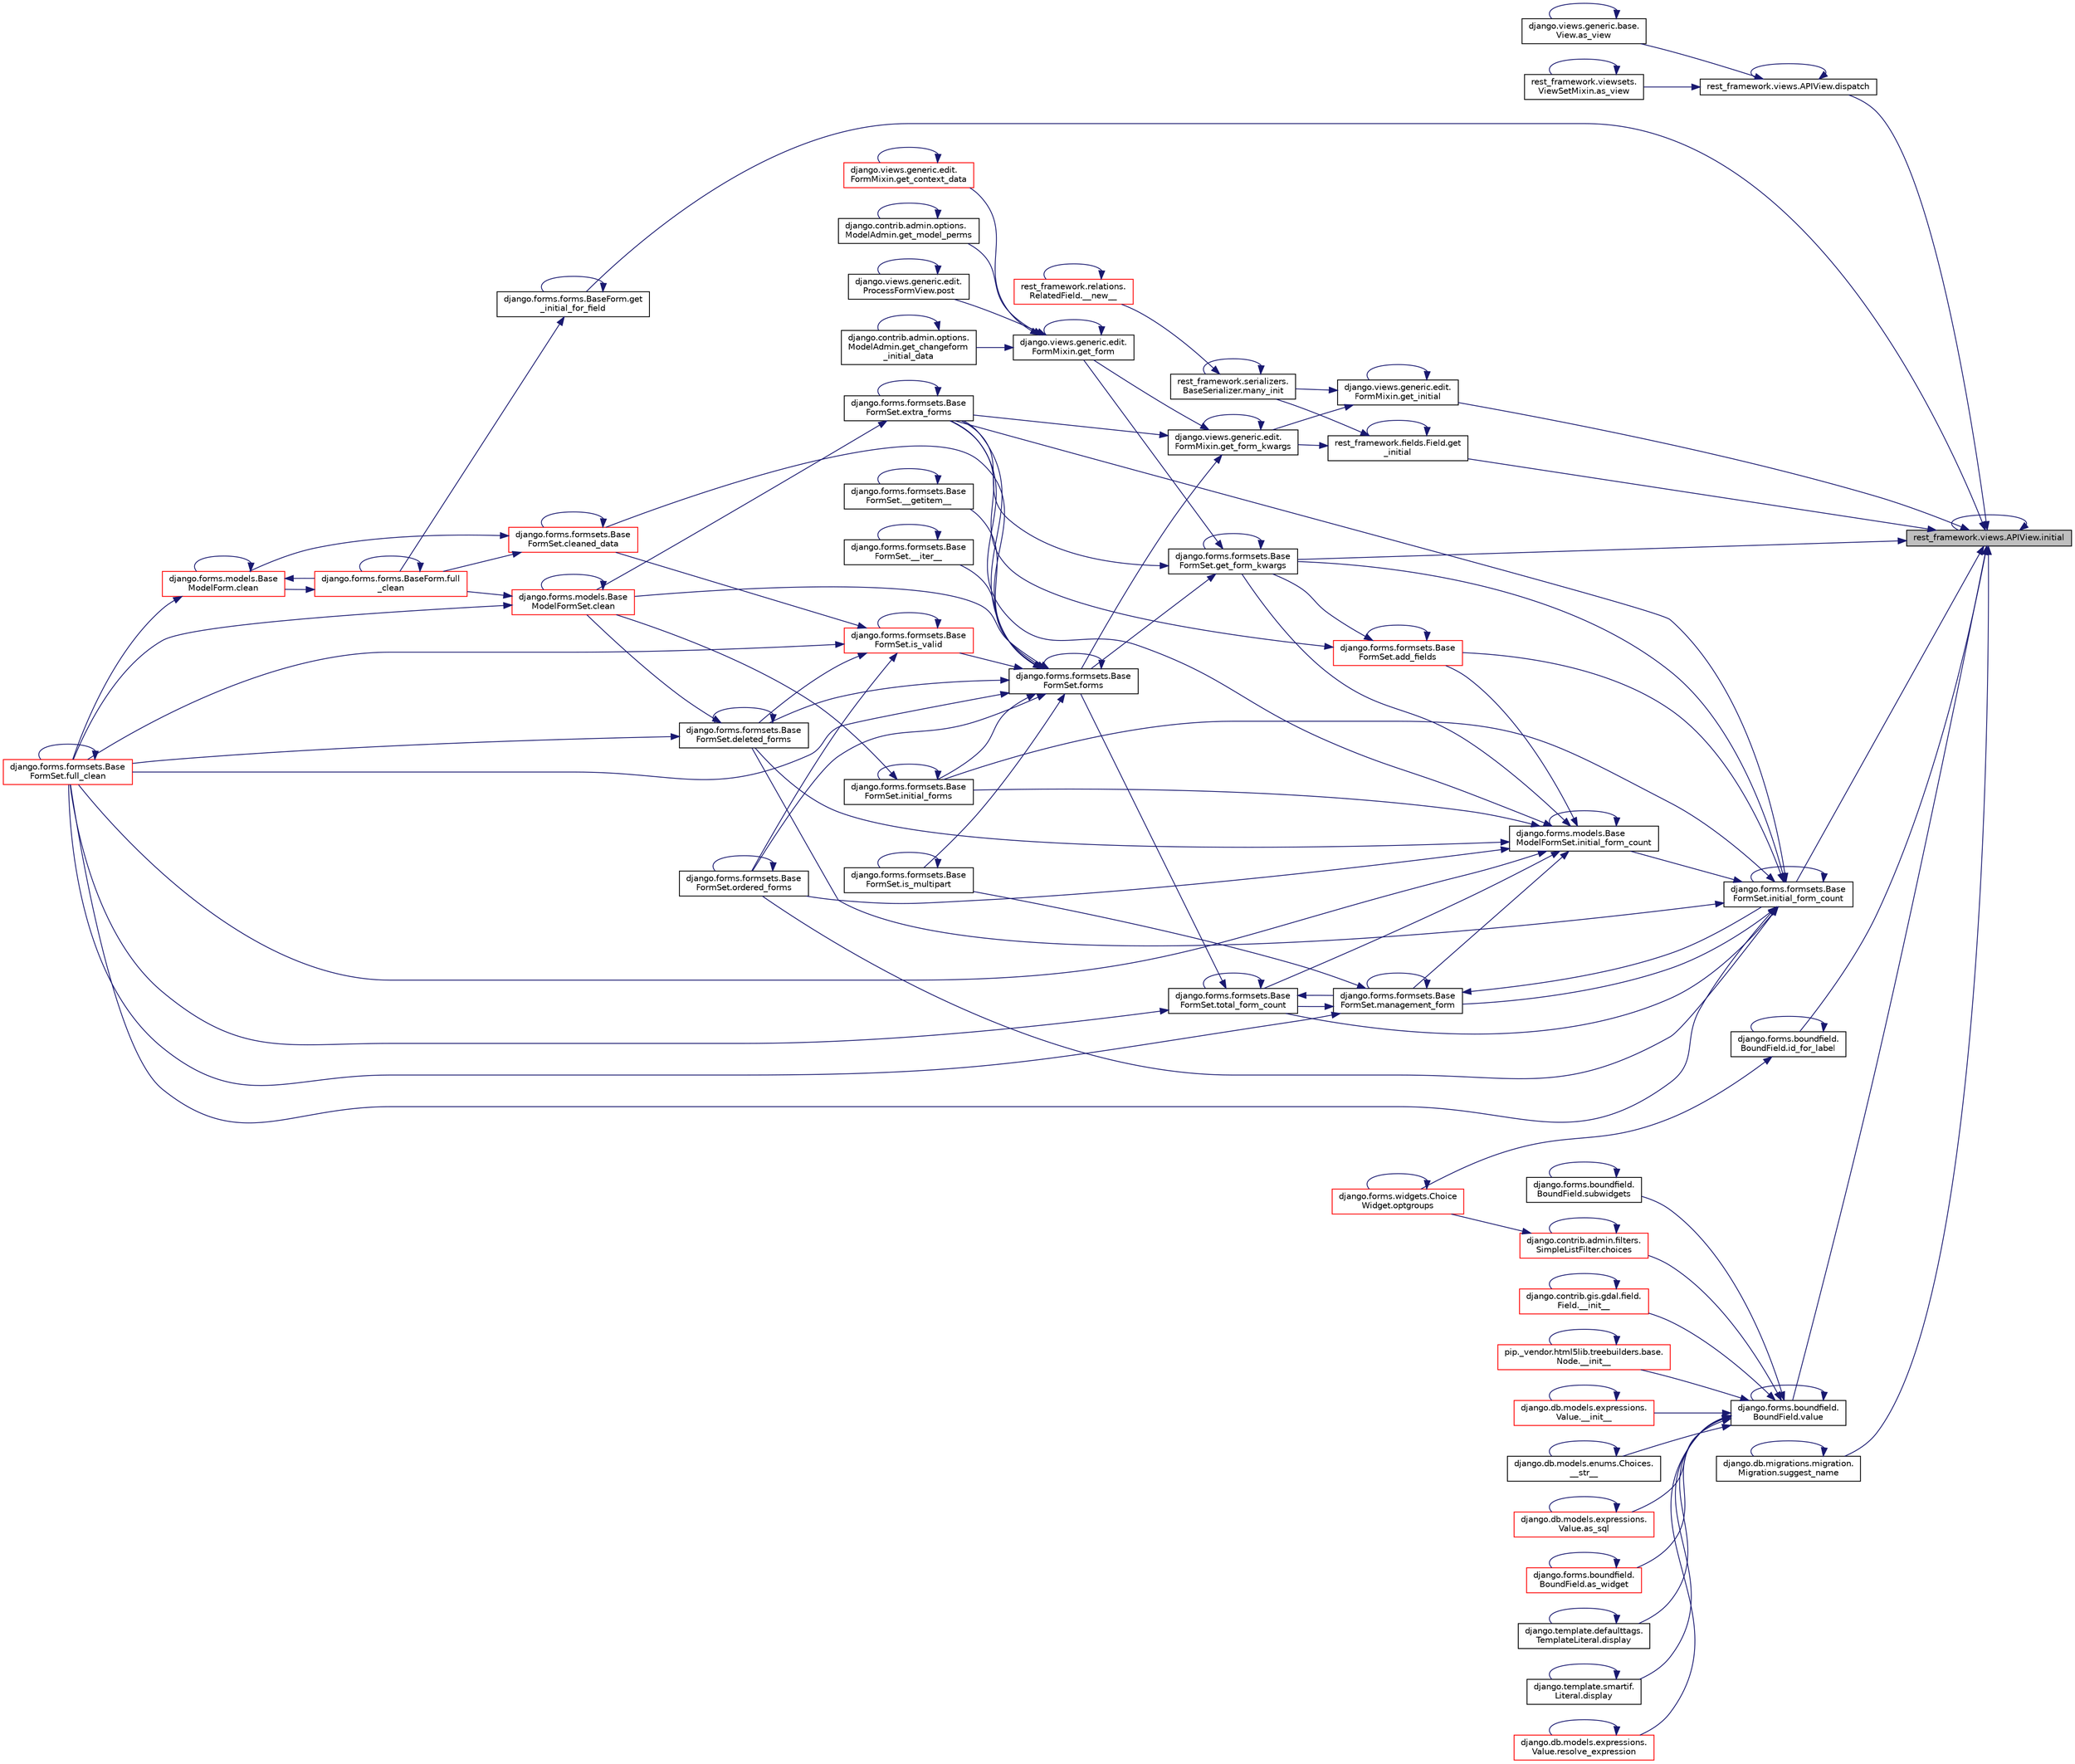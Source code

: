digraph "rest_framework.views.APIView.initial"
{
 // LATEX_PDF_SIZE
  edge [fontname="Helvetica",fontsize="10",labelfontname="Helvetica",labelfontsize="10"];
  node [fontname="Helvetica",fontsize="10",shape=record];
  rankdir="RL";
  Node1 [label="rest_framework.views.APIView.initial",height=0.2,width=0.4,color="black", fillcolor="grey75", style="filled", fontcolor="black",tooltip=" "];
  Node1 -> Node2 [dir="back",color="midnightblue",fontsize="10",style="solid",fontname="Helvetica"];
  Node2 [label="rest_framework.views.APIView.dispatch",height=0.2,width=0.4,color="black", fillcolor="white", style="filled",URL="$d3/d7d/classrest__framework_1_1views_1_1_a_p_i_view.html#ac546f29e049369a62a3bd24a3f596c71",tooltip=" "];
  Node2 -> Node3 [dir="back",color="midnightblue",fontsize="10",style="solid",fontname="Helvetica"];
  Node3 [label="django.views.generic.base.\lView.as_view",height=0.2,width=0.4,color="black", fillcolor="white", style="filled",URL="$d0/ddc/classdjango_1_1views_1_1generic_1_1base_1_1_view.html#ac26fa050293a6501f919db1807ea0118",tooltip=" "];
  Node3 -> Node3 [dir="back",color="midnightblue",fontsize="10",style="solid",fontname="Helvetica"];
  Node2 -> Node4 [dir="back",color="midnightblue",fontsize="10",style="solid",fontname="Helvetica"];
  Node4 [label="rest_framework.viewsets.\lViewSetMixin.as_view",height=0.2,width=0.4,color="black", fillcolor="white", style="filled",URL="$d9/d8d/classrest__framework_1_1viewsets_1_1_view_set_mixin.html#ab57221a68375dfaf9b829641d1c712e4",tooltip=" "];
  Node4 -> Node4 [dir="back",color="midnightblue",fontsize="10",style="solid",fontname="Helvetica"];
  Node2 -> Node2 [dir="back",color="midnightblue",fontsize="10",style="solid",fontname="Helvetica"];
  Node1 -> Node5 [dir="back",color="midnightblue",fontsize="10",style="solid",fontname="Helvetica"];
  Node5 [label="django.forms.formsets.Base\lFormSet.get_form_kwargs",height=0.2,width=0.4,color="black", fillcolor="white", style="filled",URL="$d5/d7f/classdjango_1_1forms_1_1formsets_1_1_base_form_set.html#a88de5b295c9504269cae259b3bcefc93",tooltip=" "];
  Node5 -> Node6 [dir="back",color="midnightblue",fontsize="10",style="solid",fontname="Helvetica"];
  Node6 [label="django.forms.formsets.Base\lFormSet.extra_forms",height=0.2,width=0.4,color="black", fillcolor="white", style="filled",URL="$d5/d7f/classdjango_1_1forms_1_1formsets_1_1_base_form_set.html#a9487b6c0ea825975b119b5a0e989d0a3",tooltip=" "];
  Node6 -> Node7 [dir="back",color="midnightblue",fontsize="10",style="solid",fontname="Helvetica"];
  Node7 [label="django.forms.models.Base\lModelFormSet.clean",height=0.2,width=0.4,color="red", fillcolor="white", style="filled",URL="$d5/d31/classdjango_1_1forms_1_1models_1_1_base_model_form_set.html#aeb5f8ac417ef44d2a90e7502ccf90482",tooltip=" "];
  Node7 -> Node7 [dir="back",color="midnightblue",fontsize="10",style="solid",fontname="Helvetica"];
  Node7 -> Node8 [dir="back",color="midnightblue",fontsize="10",style="solid",fontname="Helvetica"];
  Node8 [label="django.forms.forms.BaseForm.full\l_clean",height=0.2,width=0.4,color="red", fillcolor="white", style="filled",URL="$d8/d44/classdjango_1_1forms_1_1forms_1_1_base_form.html#acb359d947a031d78659b4d55addd67fc",tooltip=" "];
  Node8 -> Node9 [dir="back",color="midnightblue",fontsize="10",style="solid",fontname="Helvetica"];
  Node9 [label="django.forms.models.Base\lModelForm.clean",height=0.2,width=0.4,color="red", fillcolor="white", style="filled",URL="$d8/dd8/classdjango_1_1forms_1_1models_1_1_base_model_form.html#abbcddac6d29c87ce3f49fba983f5df0a",tooltip=" "];
  Node9 -> Node9 [dir="back",color="midnightblue",fontsize="10",style="solid",fontname="Helvetica"];
  Node9 -> Node8 [dir="back",color="midnightblue",fontsize="10",style="solid",fontname="Helvetica"];
  Node9 -> Node10 [dir="back",color="midnightblue",fontsize="10",style="solid",fontname="Helvetica"];
  Node10 [label="django.forms.formsets.Base\lFormSet.full_clean",height=0.2,width=0.4,color="red", fillcolor="white", style="filled",URL="$d5/d7f/classdjango_1_1forms_1_1formsets_1_1_base_form_set.html#ab85a836f8efaf3f794e9c34d427967f7",tooltip=" "];
  Node10 -> Node10 [dir="back",color="midnightblue",fontsize="10",style="solid",fontname="Helvetica"];
  Node8 -> Node8 [dir="back",color="midnightblue",fontsize="10",style="solid",fontname="Helvetica"];
  Node7 -> Node10 [dir="back",color="midnightblue",fontsize="10",style="solid",fontname="Helvetica"];
  Node6 -> Node6 [dir="back",color="midnightblue",fontsize="10",style="solid",fontname="Helvetica"];
  Node5 -> Node401 [dir="back",color="midnightblue",fontsize="10",style="solid",fontname="Helvetica"];
  Node401 [label="django.forms.formsets.Base\lFormSet.forms",height=0.2,width=0.4,color="black", fillcolor="white", style="filled",URL="$d5/d7f/classdjango_1_1forms_1_1formsets_1_1_base_form_set.html#a70cad149ce8de04397ad6b31f5f5497c",tooltip=" "];
  Node401 -> Node402 [dir="back",color="midnightblue",fontsize="10",style="solid",fontname="Helvetica"];
  Node402 [label="django.forms.formsets.Base\lFormSet.__getitem__",height=0.2,width=0.4,color="black", fillcolor="white", style="filled",URL="$d5/d7f/classdjango_1_1forms_1_1formsets_1_1_base_form_set.html#a91e2374798dcd45eb1ed3b43a52ee6f9",tooltip=" "];
  Node402 -> Node402 [dir="back",color="midnightblue",fontsize="10",style="solid",fontname="Helvetica"];
  Node401 -> Node403 [dir="back",color="midnightblue",fontsize="10",style="solid",fontname="Helvetica"];
  Node403 [label="django.forms.formsets.Base\lFormSet.__iter__",height=0.2,width=0.4,color="black", fillcolor="white", style="filled",URL="$d5/d7f/classdjango_1_1forms_1_1formsets_1_1_base_form_set.html#ae196defd484498c8d52ae9da48064e30",tooltip=" "];
  Node403 -> Node403 [dir="back",color="midnightblue",fontsize="10",style="solid",fontname="Helvetica"];
  Node401 -> Node7 [dir="back",color="midnightblue",fontsize="10",style="solid",fontname="Helvetica"];
  Node401 -> Node161 [dir="back",color="midnightblue",fontsize="10",style="solid",fontname="Helvetica"];
  Node161 [label="django.forms.formsets.Base\lFormSet.cleaned_data",height=0.2,width=0.4,color="red", fillcolor="white", style="filled",URL="$d5/d7f/classdjango_1_1forms_1_1formsets_1_1_base_form_set.html#aa38b8e30dcee162b6d31447ab61d43fc",tooltip=" "];
  Node161 -> Node9 [dir="back",color="midnightblue",fontsize="10",style="solid",fontname="Helvetica"];
  Node161 -> Node161 [dir="back",color="midnightblue",fontsize="10",style="solid",fontname="Helvetica"];
  Node161 -> Node8 [dir="back",color="midnightblue",fontsize="10",style="solid",fontname="Helvetica"];
  Node401 -> Node191 [dir="back",color="midnightblue",fontsize="10",style="solid",fontname="Helvetica"];
  Node191 [label="django.forms.formsets.Base\lFormSet.deleted_forms",height=0.2,width=0.4,color="black", fillcolor="white", style="filled",URL="$d5/d7f/classdjango_1_1forms_1_1formsets_1_1_base_form_set.html#a83a631f99dd905ea879d33b0675bc55a",tooltip=" "];
  Node191 -> Node7 [dir="back",color="midnightblue",fontsize="10",style="solid",fontname="Helvetica"];
  Node191 -> Node191 [dir="back",color="midnightblue",fontsize="10",style="solid",fontname="Helvetica"];
  Node191 -> Node10 [dir="back",color="midnightblue",fontsize="10",style="solid",fontname="Helvetica"];
  Node401 -> Node6 [dir="back",color="midnightblue",fontsize="10",style="solid",fontname="Helvetica"];
  Node401 -> Node401 [dir="back",color="midnightblue",fontsize="10",style="solid",fontname="Helvetica"];
  Node401 -> Node10 [dir="back",color="midnightblue",fontsize="10",style="solid",fontname="Helvetica"];
  Node401 -> Node404 [dir="back",color="midnightblue",fontsize="10",style="solid",fontname="Helvetica"];
  Node404 [label="django.forms.formsets.Base\lFormSet.initial_forms",height=0.2,width=0.4,color="black", fillcolor="white", style="filled",URL="$d5/d7f/classdjango_1_1forms_1_1formsets_1_1_base_form_set.html#a5737e5748c53c62f3c9f3b585e4d5ccb",tooltip=" "];
  Node404 -> Node7 [dir="back",color="midnightblue",fontsize="10",style="solid",fontname="Helvetica"];
  Node404 -> Node404 [dir="back",color="midnightblue",fontsize="10",style="solid",fontname="Helvetica"];
  Node401 -> Node405 [dir="back",color="midnightblue",fontsize="10",style="solid",fontname="Helvetica"];
  Node405 [label="django.forms.formsets.Base\lFormSet.is_multipart",height=0.2,width=0.4,color="black", fillcolor="white", style="filled",URL="$d5/d7f/classdjango_1_1forms_1_1formsets_1_1_base_form_set.html#a7f165e455152051eb7d92f849e23fe23",tooltip=" "];
  Node405 -> Node405 [dir="back",color="midnightblue",fontsize="10",style="solid",fontname="Helvetica"];
  Node401 -> Node201 [dir="back",color="midnightblue",fontsize="10",style="solid",fontname="Helvetica"];
  Node201 [label="django.forms.formsets.Base\lFormSet.is_valid",height=0.2,width=0.4,color="red", fillcolor="white", style="filled",URL="$d5/d7f/classdjango_1_1forms_1_1formsets_1_1_base_form_set.html#ac556f386c1300678a3d58cbe8e9c7bef",tooltip=" "];
  Node201 -> Node161 [dir="back",color="midnightblue",fontsize="10",style="solid",fontname="Helvetica"];
  Node201 -> Node191 [dir="back",color="midnightblue",fontsize="10",style="solid",fontname="Helvetica"];
  Node201 -> Node10 [dir="back",color="midnightblue",fontsize="10",style="solid",fontname="Helvetica"];
  Node201 -> Node201 [dir="back",color="midnightblue",fontsize="10",style="solid",fontname="Helvetica"];
  Node201 -> Node192 [dir="back",color="midnightblue",fontsize="10",style="solid",fontname="Helvetica"];
  Node192 [label="django.forms.formsets.Base\lFormSet.ordered_forms",height=0.2,width=0.4,color="black", fillcolor="white", style="filled",URL="$d5/d7f/classdjango_1_1forms_1_1formsets_1_1_base_form_set.html#a91c44cf8c2c33e9317d96b70ada86fc1",tooltip=" "];
  Node192 -> Node192 [dir="back",color="midnightblue",fontsize="10",style="solid",fontname="Helvetica"];
  Node401 -> Node192 [dir="back",color="midnightblue",fontsize="10",style="solid",fontname="Helvetica"];
  Node5 -> Node406 [dir="back",color="midnightblue",fontsize="10",style="solid",fontname="Helvetica"];
  Node406 [label="django.views.generic.edit.\lFormMixin.get_form",height=0.2,width=0.4,color="black", fillcolor="white", style="filled",URL="$df/d6a/classdjango_1_1views_1_1generic_1_1edit_1_1_form_mixin.html#a3d957f143079aa2efc364b3fb73153e2",tooltip=" "];
  Node406 -> Node369 [dir="back",color="midnightblue",fontsize="10",style="solid",fontname="Helvetica"];
  Node369 [label="django.contrib.admin.options.\lModelAdmin.get_changeform\l_initial_data",height=0.2,width=0.4,color="black", fillcolor="white", style="filled",URL="$d5/d05/classdjango_1_1contrib_1_1admin_1_1options_1_1_model_admin.html#a0a240a707ea381d1b8ec1579f8955fb7",tooltip=" "];
  Node369 -> Node369 [dir="back",color="midnightblue",fontsize="10",style="solid",fontname="Helvetica"];
  Node406 -> Node372 [dir="back",color="midnightblue",fontsize="10",style="solid",fontname="Helvetica"];
  Node372 [label="django.views.generic.edit.\lFormMixin.get_context_data",height=0.2,width=0.4,color="red", fillcolor="white", style="filled",URL="$df/d6a/classdjango_1_1views_1_1generic_1_1edit_1_1_form_mixin.html#a255005d366a84c6e9cb8558c5591a182",tooltip=" "];
  Node372 -> Node372 [dir="back",color="midnightblue",fontsize="10",style="solid",fontname="Helvetica"];
  Node406 -> Node406 [dir="back",color="midnightblue",fontsize="10",style="solid",fontname="Helvetica"];
  Node406 -> Node373 [dir="back",color="midnightblue",fontsize="10",style="solid",fontname="Helvetica"];
  Node373 [label="django.contrib.admin.options.\lModelAdmin.get_model_perms",height=0.2,width=0.4,color="black", fillcolor="white", style="filled",URL="$d5/d05/classdjango_1_1contrib_1_1admin_1_1options_1_1_model_admin.html#a8367954850e2693afe42cf730ef76aff",tooltip=" "];
  Node373 -> Node373 [dir="back",color="midnightblue",fontsize="10",style="solid",fontname="Helvetica"];
  Node406 -> Node313 [dir="back",color="midnightblue",fontsize="10",style="solid",fontname="Helvetica"];
  Node313 [label="django.views.generic.edit.\lProcessFormView.post",height=0.2,width=0.4,color="black", fillcolor="white", style="filled",URL="$d1/d13/classdjango_1_1views_1_1generic_1_1edit_1_1_process_form_view.html#ab816695bc1e6677bc07ce473851547bb",tooltip=" "];
  Node313 -> Node313 [dir="back",color="midnightblue",fontsize="10",style="solid",fontname="Helvetica"];
  Node5 -> Node5 [dir="back",color="midnightblue",fontsize="10",style="solid",fontname="Helvetica"];
  Node1 -> Node677 [dir="back",color="midnightblue",fontsize="10",style="solid",fontname="Helvetica"];
  Node677 [label="django.views.generic.edit.\lFormMixin.get_initial",height=0.2,width=0.4,color="black", fillcolor="white", style="filled",URL="$df/d6a/classdjango_1_1views_1_1generic_1_1edit_1_1_form_mixin.html#ab814b4070196cb0e417553372b9852cf",tooltip=" "];
  Node677 -> Node408 [dir="back",color="midnightblue",fontsize="10",style="solid",fontname="Helvetica"];
  Node408 [label="django.views.generic.edit.\lFormMixin.get_form_kwargs",height=0.2,width=0.4,color="black", fillcolor="white", style="filled",URL="$df/d6a/classdjango_1_1views_1_1generic_1_1edit_1_1_form_mixin.html#a39553a35fb3f5f55c90d9f6355a57b78",tooltip=" "];
  Node408 -> Node6 [dir="back",color="midnightblue",fontsize="10",style="solid",fontname="Helvetica"];
  Node408 -> Node401 [dir="back",color="midnightblue",fontsize="10",style="solid",fontname="Helvetica"];
  Node408 -> Node406 [dir="back",color="midnightblue",fontsize="10",style="solid",fontname="Helvetica"];
  Node408 -> Node408 [dir="back",color="midnightblue",fontsize="10",style="solid",fontname="Helvetica"];
  Node677 -> Node677 [dir="back",color="midnightblue",fontsize="10",style="solid",fontname="Helvetica"];
  Node677 -> Node177 [dir="back",color="midnightblue",fontsize="10",style="solid",fontname="Helvetica"];
  Node177 [label="rest_framework.serializers.\lBaseSerializer.many_init",height=0.2,width=0.4,color="black", fillcolor="white", style="filled",URL="$d9/de7/classrest__framework_1_1serializers_1_1_base_serializer.html#aa66062b6866b3306c40d310e19b25971",tooltip=" "];
  Node177 -> Node178 [dir="back",color="midnightblue",fontsize="10",style="solid",fontname="Helvetica"];
  Node178 [label="rest_framework.relations.\lRelatedField.__new__",height=0.2,width=0.4,color="red", fillcolor="white", style="filled",URL="$d4/d5c/classrest__framework_1_1relations_1_1_related_field.html#a9c0045d2dbd9499413a1f48f03f74d1a",tooltip=" "];
  Node178 -> Node178 [dir="back",color="midnightblue",fontsize="10",style="solid",fontname="Helvetica"];
  Node177 -> Node177 [dir="back",color="midnightblue",fontsize="10",style="solid",fontname="Helvetica"];
  Node1 -> Node678 [dir="back",color="midnightblue",fontsize="10",style="solid",fontname="Helvetica"];
  Node678 [label="rest_framework.fields.Field.get\l_initial",height=0.2,width=0.4,color="black", fillcolor="white", style="filled",URL="$d9/d53/classrest__framework_1_1fields_1_1_field.html#a256c6b4d3978a71f5e6e4417135d59ed",tooltip=" "];
  Node678 -> Node408 [dir="back",color="midnightblue",fontsize="10",style="solid",fontname="Helvetica"];
  Node678 -> Node678 [dir="back",color="midnightblue",fontsize="10",style="solid",fontname="Helvetica"];
  Node678 -> Node177 [dir="back",color="midnightblue",fontsize="10",style="solid",fontname="Helvetica"];
  Node1 -> Node679 [dir="back",color="midnightblue",fontsize="10",style="solid",fontname="Helvetica"];
  Node679 [label="django.forms.forms.BaseForm.get\l_initial_for_field",height=0.2,width=0.4,color="black", fillcolor="white", style="filled",URL="$d8/d44/classdjango_1_1forms_1_1forms_1_1_base_form.html#a79a0f526b5f23804f3ad24878cbf3e91",tooltip=" "];
  Node679 -> Node8 [dir="back",color="midnightblue",fontsize="10",style="solid",fontname="Helvetica"];
  Node679 -> Node679 [dir="back",color="midnightblue",fontsize="10",style="solid",fontname="Helvetica"];
  Node1 -> Node680 [dir="back",color="midnightblue",fontsize="10",style="solid",fontname="Helvetica"];
  Node680 [label="django.forms.boundfield.\lBoundField.id_for_label",height=0.2,width=0.4,color="black", fillcolor="white", style="filled",URL="$da/d92/classdjango_1_1forms_1_1boundfield_1_1_bound_field.html#a9ba3ce7a1d435adef128c5a5d2aa8e21",tooltip=" "];
  Node680 -> Node680 [dir="back",color="midnightblue",fontsize="10",style="solid",fontname="Helvetica"];
  Node680 -> Node537 [dir="back",color="midnightblue",fontsize="10",style="solid",fontname="Helvetica"];
  Node537 [label="django.forms.widgets.Choice\lWidget.optgroups",height=0.2,width=0.4,color="red", fillcolor="white", style="filled",URL="$d5/d18/classdjango_1_1forms_1_1widgets_1_1_choice_widget.html#a69d858bf11924e506b9973702d2ba075",tooltip=" "];
  Node537 -> Node537 [dir="back",color="midnightblue",fontsize="10",style="solid",fontname="Helvetica"];
  Node1 -> Node1 [dir="back",color="midnightblue",fontsize="10",style="solid",fontname="Helvetica"];
  Node1 -> Node442 [dir="back",color="midnightblue",fontsize="10",style="solid",fontname="Helvetica"];
  Node442 [label="django.forms.formsets.Base\lFormSet.initial_form_count",height=0.2,width=0.4,color="black", fillcolor="white", style="filled",URL="$d5/d7f/classdjango_1_1forms_1_1formsets_1_1_base_form_set.html#a793420ef47cc932007c942f506a6be84",tooltip=" "];
  Node442 -> Node440 [dir="back",color="midnightblue",fontsize="10",style="solid",fontname="Helvetica"];
  Node440 [label="django.forms.formsets.Base\lFormSet.add_fields",height=0.2,width=0.4,color="red", fillcolor="white", style="filled",URL="$d5/d7f/classdjango_1_1forms_1_1formsets_1_1_base_form_set.html#a5139435e68b424b423f9b672f192ced6",tooltip=" "];
  Node440 -> Node440 [dir="back",color="midnightblue",fontsize="10",style="solid",fontname="Helvetica"];
  Node440 -> Node6 [dir="back",color="midnightblue",fontsize="10",style="solid",fontname="Helvetica"];
  Node440 -> Node5 [dir="back",color="midnightblue",fontsize="10",style="solid",fontname="Helvetica"];
  Node442 -> Node191 [dir="back",color="midnightblue",fontsize="10",style="solid",fontname="Helvetica"];
  Node442 -> Node6 [dir="back",color="midnightblue",fontsize="10",style="solid",fontname="Helvetica"];
  Node442 -> Node10 [dir="back",color="midnightblue",fontsize="10",style="solid",fontname="Helvetica"];
  Node442 -> Node5 [dir="back",color="midnightblue",fontsize="10",style="solid",fontname="Helvetica"];
  Node442 -> Node442 [dir="back",color="midnightblue",fontsize="10",style="solid",fontname="Helvetica"];
  Node442 -> Node439 [dir="back",color="midnightblue",fontsize="10",style="solid",fontname="Helvetica"];
  Node439 [label="django.forms.models.Base\lModelFormSet.initial_form_count",height=0.2,width=0.4,color="black", fillcolor="white", style="filled",URL="$d5/d31/classdjango_1_1forms_1_1models_1_1_base_model_form_set.html#a6a15e7dc230a83274059086c7297b540",tooltip=" "];
  Node439 -> Node440 [dir="back",color="midnightblue",fontsize="10",style="solid",fontname="Helvetica"];
  Node439 -> Node191 [dir="back",color="midnightblue",fontsize="10",style="solid",fontname="Helvetica"];
  Node439 -> Node6 [dir="back",color="midnightblue",fontsize="10",style="solid",fontname="Helvetica"];
  Node439 -> Node10 [dir="back",color="midnightblue",fontsize="10",style="solid",fontname="Helvetica"];
  Node439 -> Node5 [dir="back",color="midnightblue",fontsize="10",style="solid",fontname="Helvetica"];
  Node439 -> Node439 [dir="back",color="midnightblue",fontsize="10",style="solid",fontname="Helvetica"];
  Node439 -> Node404 [dir="back",color="midnightblue",fontsize="10",style="solid",fontname="Helvetica"];
  Node439 -> Node441 [dir="back",color="midnightblue",fontsize="10",style="solid",fontname="Helvetica"];
  Node441 [label="django.forms.formsets.Base\lFormSet.management_form",height=0.2,width=0.4,color="black", fillcolor="white", style="filled",URL="$d5/d7f/classdjango_1_1forms_1_1formsets_1_1_base_form_set.html#abea17bdc7dd08b469d9e14688384330e",tooltip=" "];
  Node441 -> Node10 [dir="back",color="midnightblue",fontsize="10",style="solid",fontname="Helvetica"];
  Node441 -> Node442 [dir="back",color="midnightblue",fontsize="10",style="solid",fontname="Helvetica"];
  Node441 -> Node405 [dir="back",color="midnightblue",fontsize="10",style="solid",fontname="Helvetica"];
  Node441 -> Node441 [dir="back",color="midnightblue",fontsize="10",style="solid",fontname="Helvetica"];
  Node441 -> Node443 [dir="back",color="midnightblue",fontsize="10",style="solid",fontname="Helvetica"];
  Node443 [label="django.forms.formsets.Base\lFormSet.total_form_count",height=0.2,width=0.4,color="black", fillcolor="white", style="filled",URL="$d5/d7f/classdjango_1_1forms_1_1formsets_1_1_base_form_set.html#a37ab5fcd99e2f3bbd6c74342e08aeaed",tooltip=" "];
  Node443 -> Node401 [dir="back",color="midnightblue",fontsize="10",style="solid",fontname="Helvetica"];
  Node443 -> Node10 [dir="back",color="midnightblue",fontsize="10",style="solid",fontname="Helvetica"];
  Node443 -> Node441 [dir="back",color="midnightblue",fontsize="10",style="solid",fontname="Helvetica"];
  Node443 -> Node443 [dir="back",color="midnightblue",fontsize="10",style="solid",fontname="Helvetica"];
  Node439 -> Node192 [dir="back",color="midnightblue",fontsize="10",style="solid",fontname="Helvetica"];
  Node439 -> Node443 [dir="back",color="midnightblue",fontsize="10",style="solid",fontname="Helvetica"];
  Node442 -> Node404 [dir="back",color="midnightblue",fontsize="10",style="solid",fontname="Helvetica"];
  Node442 -> Node441 [dir="back",color="midnightblue",fontsize="10",style="solid",fontname="Helvetica"];
  Node442 -> Node192 [dir="back",color="midnightblue",fontsize="10",style="solid",fontname="Helvetica"];
  Node442 -> Node443 [dir="back",color="midnightblue",fontsize="10",style="solid",fontname="Helvetica"];
  Node1 -> Node681 [dir="back",color="midnightblue",fontsize="10",style="solid",fontname="Helvetica"];
  Node681 [label="django.db.migrations.migration.\lMigration.suggest_name",height=0.2,width=0.4,color="black", fillcolor="white", style="filled",URL="$de/da8/classdjango_1_1db_1_1migrations_1_1migration_1_1_migration.html#a3b9d2ea809375c4bf6ef763cb235223f",tooltip=" "];
  Node681 -> Node681 [dir="back",color="midnightblue",fontsize="10",style="solid",fontname="Helvetica"];
  Node1 -> Node555 [dir="back",color="midnightblue",fontsize="10",style="solid",fontname="Helvetica"];
  Node555 [label="django.forms.boundfield.\lBoundField.value",height=0.2,width=0.4,color="black", fillcolor="white", style="filled",URL="$da/d92/classdjango_1_1forms_1_1boundfield_1_1_bound_field.html#a78b5ca590168dcb0f7efcac1922a93c7",tooltip=" "];
  Node555 -> Node136 [dir="back",color="midnightblue",fontsize="10",style="solid",fontname="Helvetica"];
  Node136 [label="django.contrib.gis.gdal.field.\lField.__init__",height=0.2,width=0.4,color="red", fillcolor="white", style="filled",URL="$d8/d65/classdjango_1_1contrib_1_1gis_1_1gdal_1_1field_1_1_field.html#a96f67c1998176e29fac02e002fdff997",tooltip=" "];
  Node136 -> Node136 [dir="back",color="midnightblue",fontsize="10",style="solid",fontname="Helvetica"];
  Node555 -> Node556 [dir="back",color="midnightblue",fontsize="10",style="solid",fontname="Helvetica"];
  Node556 [label="pip._vendor.html5lib.treebuilders.base.\lNode.__init__",height=0.2,width=0.4,color="red", fillcolor="white", style="filled",URL="$d3/dfb/classpip_1_1__vendor_1_1html5lib_1_1treebuilders_1_1base_1_1_node.html#a9f688f4137f5f849e309ff56dfb7c307",tooltip=" "];
  Node556 -> Node556 [dir="back",color="midnightblue",fontsize="10",style="solid",fontname="Helvetica"];
  Node555 -> Node557 [dir="back",color="midnightblue",fontsize="10",style="solid",fontname="Helvetica"];
  Node557 [label="django.db.models.expressions.\lValue.__init__",height=0.2,width=0.4,color="red", fillcolor="white", style="filled",URL="$d7/d08/classdjango_1_1db_1_1models_1_1expressions_1_1_value.html#acaffeacf7a048e264e01a40d233d7a9a",tooltip=" "];
  Node557 -> Node557 [dir="back",color="midnightblue",fontsize="10",style="solid",fontname="Helvetica"];
  Node555 -> Node558 [dir="back",color="midnightblue",fontsize="10",style="solid",fontname="Helvetica"];
  Node558 [label="django.db.models.enums.Choices.\l__str__",height=0.2,width=0.4,color="black", fillcolor="white", style="filled",URL="$d1/de2/classdjango_1_1db_1_1models_1_1enums_1_1_choices.html#a5a9c9694f39ad650eca550c1f9857565",tooltip=" "];
  Node558 -> Node558 [dir="back",color="midnightblue",fontsize="10",style="solid",fontname="Helvetica"];
  Node555 -> Node559 [dir="back",color="midnightblue",fontsize="10",style="solid",fontname="Helvetica"];
  Node559 [label="django.db.models.expressions.\lValue.as_sql",height=0.2,width=0.4,color="red", fillcolor="white", style="filled",URL="$d7/d08/classdjango_1_1db_1_1models_1_1expressions_1_1_value.html#acc90c5ecacec2efbcc51ed19679b7a6b",tooltip=" "];
  Node559 -> Node559 [dir="back",color="midnightblue",fontsize="10",style="solid",fontname="Helvetica"];
  Node555 -> Node560 [dir="back",color="midnightblue",fontsize="10",style="solid",fontname="Helvetica"];
  Node560 [label="django.forms.boundfield.\lBoundField.as_widget",height=0.2,width=0.4,color="red", fillcolor="white", style="filled",URL="$da/d92/classdjango_1_1forms_1_1boundfield_1_1_bound_field.html#a9f7b96c719d13514f9f5890bc4154d0e",tooltip=" "];
  Node560 -> Node560 [dir="back",color="midnightblue",fontsize="10",style="solid",fontname="Helvetica"];
  Node555 -> Node565 [dir="back",color="midnightblue",fontsize="10",style="solid",fontname="Helvetica"];
  Node565 [label="django.contrib.admin.filters.\lSimpleListFilter.choices",height=0.2,width=0.4,color="red", fillcolor="white", style="filled",URL="$d8/d1e/classdjango_1_1contrib_1_1admin_1_1filters_1_1_simple_list_filter.html#a0e43ccd6d895e294c99e48c1ca24ab38",tooltip=" "];
  Node565 -> Node565 [dir="back",color="midnightblue",fontsize="10",style="solid",fontname="Helvetica"];
  Node565 -> Node537 [dir="back",color="midnightblue",fontsize="10",style="solid",fontname="Helvetica"];
  Node555 -> Node566 [dir="back",color="midnightblue",fontsize="10",style="solid",fontname="Helvetica"];
  Node566 [label="django.template.defaulttags.\lTemplateLiteral.display",height=0.2,width=0.4,color="black", fillcolor="white", style="filled",URL="$de/d18/classdjango_1_1template_1_1defaulttags_1_1_template_literal.html#a29fd7333aee68a5963f3b0e70da267d2",tooltip=" "];
  Node566 -> Node566 [dir="back",color="midnightblue",fontsize="10",style="solid",fontname="Helvetica"];
  Node555 -> Node567 [dir="back",color="midnightblue",fontsize="10",style="solid",fontname="Helvetica"];
  Node567 [label="django.template.smartif.\lLiteral.display",height=0.2,width=0.4,color="black", fillcolor="white", style="filled",URL="$d0/d06/classdjango_1_1template_1_1smartif_1_1_literal.html#a6f5e2d00f4115e2bc8519771b2b6567d",tooltip=" "];
  Node567 -> Node567 [dir="back",color="midnightblue",fontsize="10",style="solid",fontname="Helvetica"];
  Node555 -> Node568 [dir="back",color="midnightblue",fontsize="10",style="solid",fontname="Helvetica"];
  Node568 [label="django.db.models.expressions.\lValue.resolve_expression",height=0.2,width=0.4,color="red", fillcolor="white", style="filled",URL="$d7/d08/classdjango_1_1db_1_1models_1_1expressions_1_1_value.html#ac8ce48b3bce4afe27ddcf44b34934e8e",tooltip=" "];
  Node568 -> Node568 [dir="back",color="midnightblue",fontsize="10",style="solid",fontname="Helvetica"];
  Node555 -> Node341 [dir="back",color="midnightblue",fontsize="10",style="solid",fontname="Helvetica"];
  Node341 [label="django.forms.boundfield.\lBoundField.subwidgets",height=0.2,width=0.4,color="black", fillcolor="white", style="filled",URL="$da/d92/classdjango_1_1forms_1_1boundfield_1_1_bound_field.html#a1367d359203b669735a2c747a5579250",tooltip=" "];
  Node341 -> Node341 [dir="back",color="midnightblue",fontsize="10",style="solid",fontname="Helvetica"];
  Node555 -> Node555 [dir="back",color="midnightblue",fontsize="10",style="solid",fontname="Helvetica"];
}
